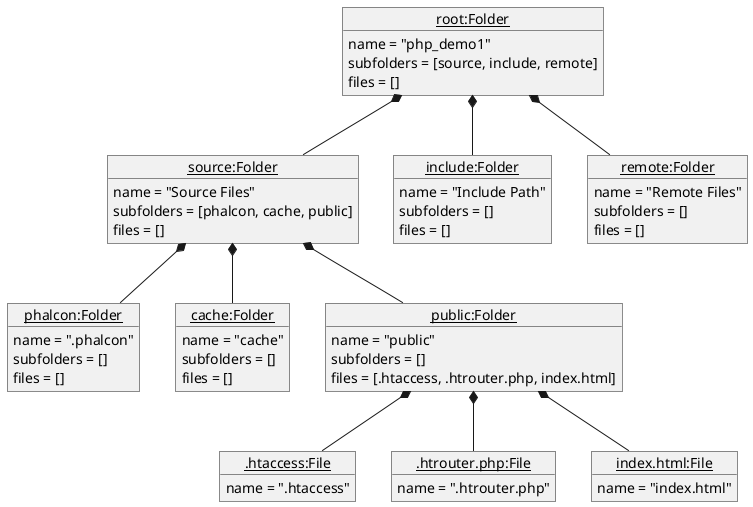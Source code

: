 @startuml

object "<u>root:Folder</u>" as root{
  name = "php_demo1"
  subfolders = [source, include, remote]
  files = []
}

object "<u>source:Folder</u>" as source{
  name = "Source Files"
  subfolders = [phalcon, cache, public]
  files = []
}

object "<u>phalcon:Folder</u>" as phalcon{
  name = ".phalcon"
  subfolders = []
  files = []
}

object "<u>cache:Folder</u>" as cache{
  name = "cache"
  subfolders = []
  files = []
}

object "<u>public:Folder</u>" as public{
  name = "public"
  subfolders = []
  files = [.htaccess, .htrouter.php, index.html]
}

object "<u>include:Folder</u>" as include{
  name = "Include Path"
  subfolders = []
  files = []
}

object "<u>remote:Folder</u>" as remote{
  name = "Remote Files"
  subfolders = []
  files = []
}

object "<u>.htaccess:File</u>" as htaccess{
  name = ".htaccess"
}

object "<u>.htrouter.php:File</u>" as htrouter{
  name = ".htrouter.php"
}

object "<u>index.html:File</u>" as index{
  name = "index.html"
}

root *-- source
root *-- include
root *-- remote
source *-- phalcon
source *-- cache
source *-- public
public *-- htaccess
public *-- htrouter
public *-- index

@enduml
